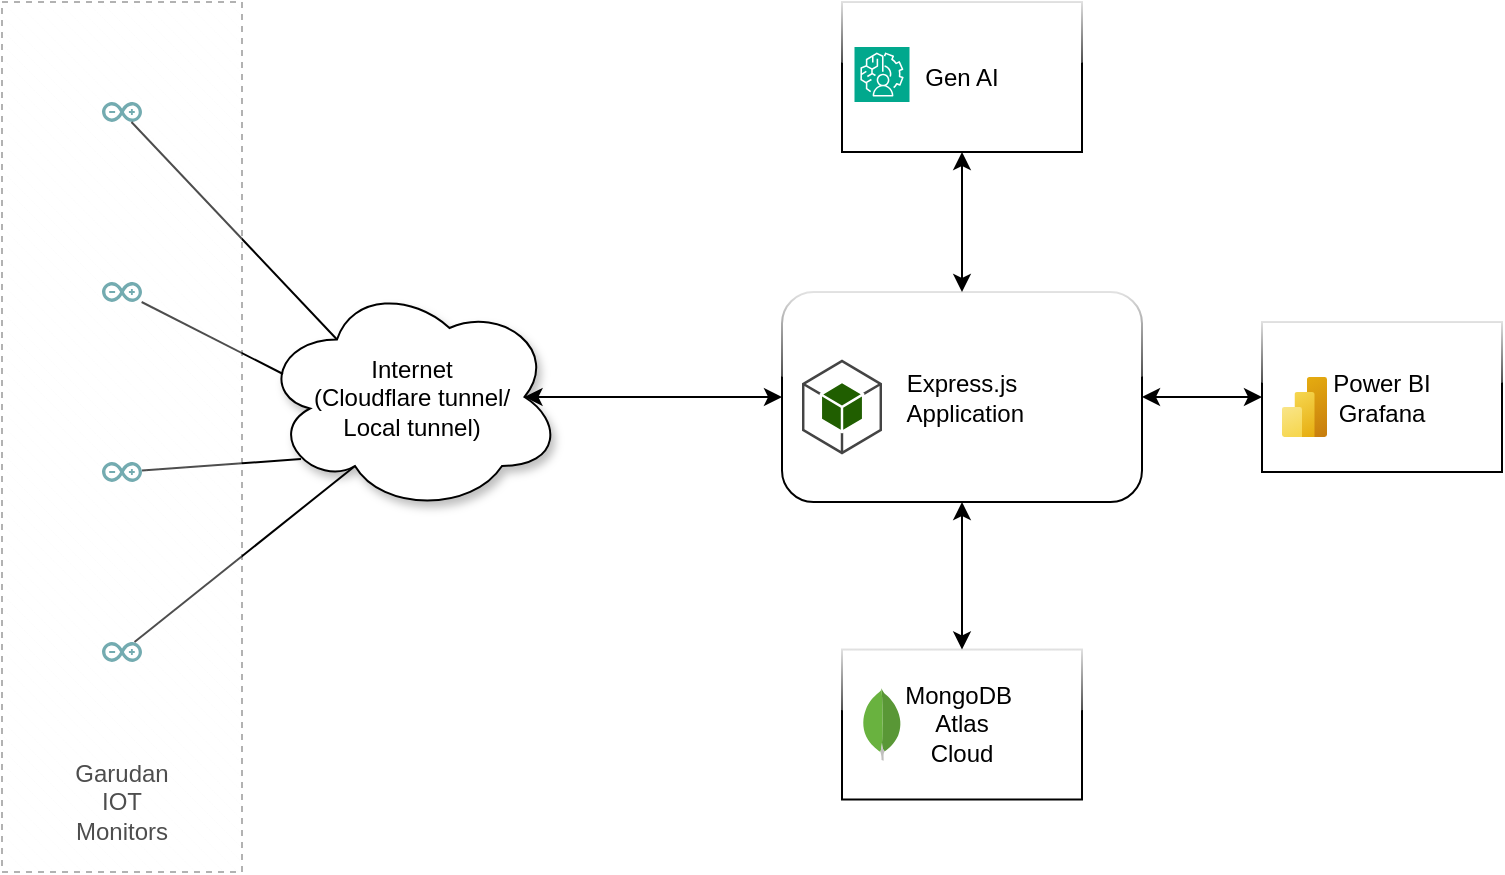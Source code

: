 <mxfile version="24.7.6">
  <diagram name="Page-1" id="xeXypculBDmG-yrqOTY-">
    <mxGraphModel dx="913" dy="514" grid="1" gridSize="10" guides="1" tooltips="1" connect="1" arrows="1" fold="1" page="1" pageScale="1" pageWidth="850" pageHeight="1100" math="0" shadow="0">
      <root>
        <mxCell id="0" />
        <mxCell id="1" parent="0" />
        <mxCell id="zBAQ8DqicAWGqdjLMJXy-1" value="" style="shape=image;html=1;verticalAlign=top;verticalLabelPosition=bottom;labelBackgroundColor=#ffffff;imageAspect=0;aspect=fixed;image=https://cdn2.iconfinder.com/data/icons/electronic-13/480/3-electronic-arduino-chipset-icon-2-128.png" parent="1" vertex="1">
          <mxGeometry x="60" y="110" width="100" height="100" as="geometry" />
        </mxCell>
        <mxCell id="zBAQ8DqicAWGqdjLMJXy-2" value="" style="dashed=0;outlineConnect=0;html=1;align=center;labelPosition=center;verticalLabelPosition=bottom;verticalAlign=top;shape=mxgraph.weblogos.arduino;fillColor=#36868D;strokeColor=none" parent="1" vertex="1">
          <mxGeometry x="100" y="155" width="20" height="10" as="geometry" />
        </mxCell>
        <mxCell id="zBAQ8DqicAWGqdjLMJXy-3" value="" style="shape=image;html=1;verticalAlign=top;verticalLabelPosition=bottom;labelBackgroundColor=#ffffff;imageAspect=0;aspect=fixed;image=https://cdn2.iconfinder.com/data/icons/electronic-13/480/3-electronic-arduino-chipset-icon-2-128.png" parent="1" vertex="1">
          <mxGeometry x="60" y="200" width="100" height="100" as="geometry" />
        </mxCell>
        <mxCell id="zBAQ8DqicAWGqdjLMJXy-4" value="" style="dashed=0;outlineConnect=0;html=1;align=center;labelPosition=center;verticalLabelPosition=bottom;verticalAlign=top;shape=mxgraph.weblogos.arduino;fillColor=#36868D;strokeColor=none" parent="1" vertex="1">
          <mxGeometry x="100" y="245" width="20" height="10" as="geometry" />
        </mxCell>
        <mxCell id="zBAQ8DqicAWGqdjLMJXy-5" value="" style="shape=image;html=1;verticalAlign=top;verticalLabelPosition=bottom;labelBackgroundColor=#ffffff;imageAspect=0;aspect=fixed;image=https://cdn2.iconfinder.com/data/icons/electronic-13/480/3-electronic-arduino-chipset-icon-2-128.png" parent="1" vertex="1">
          <mxGeometry x="60" y="290" width="100" height="100" as="geometry" />
        </mxCell>
        <mxCell id="zBAQ8DqicAWGqdjLMJXy-6" value="" style="dashed=0;outlineConnect=0;html=1;align=center;labelPosition=center;verticalLabelPosition=bottom;verticalAlign=top;shape=mxgraph.weblogos.arduino;fillColor=#36868D;strokeColor=none" parent="1" vertex="1">
          <mxGeometry x="100" y="335" width="20" height="10" as="geometry" />
        </mxCell>
        <mxCell id="zBAQ8DqicAWGqdjLMJXy-7" value="" style="shape=image;html=1;verticalAlign=top;verticalLabelPosition=bottom;labelBackgroundColor=#ffffff;imageAspect=0;aspect=fixed;image=https://cdn2.iconfinder.com/data/icons/electronic-13/480/3-electronic-arduino-chipset-icon-2-128.png" parent="1" vertex="1">
          <mxGeometry x="60" y="380" width="100" height="100" as="geometry" />
        </mxCell>
        <mxCell id="zBAQ8DqicAWGqdjLMJXy-8" value="" style="dashed=0;outlineConnect=0;html=1;align=center;labelPosition=center;verticalLabelPosition=bottom;verticalAlign=top;shape=mxgraph.weblogos.arduino;fillColor=#36868D;strokeColor=none" parent="1" vertex="1">
          <mxGeometry x="100" y="425" width="20" height="10" as="geometry" />
        </mxCell>
        <mxCell id="zBAQ8DqicAWGqdjLMJXy-9" value="Internet&lt;div&gt;(Cloudflare tunnel/&lt;/div&gt;&lt;div&gt;Local tunnel)&lt;/div&gt;" style="ellipse;shape=cloud;whiteSpace=wrap;html=1;shadow=1;" parent="1" vertex="1">
          <mxGeometry x="180" y="245" width="150" height="115" as="geometry" />
        </mxCell>
        <mxCell id="zBAQ8DqicAWGqdjLMJXy-10" value="" style="endArrow=none;html=1;rounded=0;exitX=0.25;exitY=0.25;exitDx=0;exitDy=0;exitPerimeter=0;" parent="1" source="zBAQ8DqicAWGqdjLMJXy-9" target="zBAQ8DqicAWGqdjLMJXy-2" edge="1">
          <mxGeometry width="50" height="50" relative="1" as="geometry">
            <mxPoint x="180" y="470" as="sourcePoint" />
            <mxPoint x="180" y="160" as="targetPoint" />
          </mxGeometry>
        </mxCell>
        <mxCell id="zBAQ8DqicAWGqdjLMJXy-11" value="" style="endArrow=none;html=1;rounded=0;exitX=0.13;exitY=0.77;exitDx=0;exitDy=0;exitPerimeter=0;" parent="1" source="zBAQ8DqicAWGqdjLMJXy-9" target="zBAQ8DqicAWGqdjLMJXy-6" edge="1">
          <mxGeometry width="50" height="50" relative="1" as="geometry">
            <mxPoint x="244" y="400" as="sourcePoint" />
            <mxPoint x="120" y="300" as="targetPoint" />
          </mxGeometry>
        </mxCell>
        <mxCell id="zBAQ8DqicAWGqdjLMJXy-12" value="" style="endArrow=none;html=1;rounded=0;exitX=0.31;exitY=0.8;exitDx=0;exitDy=0;exitPerimeter=0;" parent="1" source="zBAQ8DqicAWGqdjLMJXy-9" target="zBAQ8DqicAWGqdjLMJXy-8" edge="1">
          <mxGeometry width="50" height="50" relative="1" as="geometry">
            <mxPoint x="234" y="525" as="sourcePoint" />
            <mxPoint x="140" y="500" as="targetPoint" />
          </mxGeometry>
        </mxCell>
        <mxCell id="zBAQ8DqicAWGqdjLMJXy-13" value="" style="endArrow=none;html=1;rounded=0;exitX=0.07;exitY=0.4;exitDx=0;exitDy=0;exitPerimeter=0;" parent="1" source="zBAQ8DqicAWGqdjLMJXy-9" target="zBAQ8DqicAWGqdjLMJXy-4" edge="1">
          <mxGeometry width="50" height="50" relative="1" as="geometry">
            <mxPoint x="270" y="295" as="sourcePoint" />
            <mxPoint x="146" y="195" as="targetPoint" />
          </mxGeometry>
        </mxCell>
        <mxCell id="zBAQ8DqicAWGqdjLMJXy-14" value="Garudan&lt;br&gt;IOT&lt;div&gt;Monitors&lt;/div&gt;" style="text;html=1;align=center;verticalAlign=middle;whiteSpace=wrap;rounded=0;" parent="1" vertex="1">
          <mxGeometry x="80" y="490" width="60" height="30" as="geometry" />
        </mxCell>
        <mxCell id="zBAQ8DqicAWGqdjLMJXy-17" value="" style="verticalLabelPosition=bottom;verticalAlign=top;html=1;shape=mxgraph.basic.patternFillRect;fillStyle=diagRev;step=5;fillStrokeWidth=0.2;fillStrokeColor=#dddddd;opacity=30;dashed=1;" parent="1" vertex="1">
          <mxGeometry x="50" y="105" width="120" height="435" as="geometry" />
        </mxCell>
        <mxCell id="zBAQ8DqicAWGqdjLMJXy-18" value="Express.js&lt;div&gt;&amp;nbsp;Application&lt;/div&gt;" style="rounded=1;whiteSpace=wrap;html=1;glass=1;" parent="1" vertex="1">
          <mxGeometry x="440" y="250" width="180" height="105" as="geometry" />
        </mxCell>
        <mxCell id="zBAQ8DqicAWGqdjLMJXy-19" value="MongoDB&amp;nbsp;&lt;div&gt;Atlas&lt;/div&gt;&lt;div&gt;Cloud&lt;/div&gt;" style="rounded=0;whiteSpace=wrap;html=1;glass=1;" parent="1" vertex="1">
          <mxGeometry x="470" y="428.75" width="120" height="75" as="geometry" />
        </mxCell>
        <mxCell id="zBAQ8DqicAWGqdjLMJXy-20" value="" style="dashed=0;outlineConnect=0;html=1;align=center;labelPosition=center;verticalLabelPosition=bottom;verticalAlign=top;shape=mxgraph.weblogos.mongodb" parent="1" vertex="1">
          <mxGeometry x="480" y="448.15" width="20" height="36.2" as="geometry" />
        </mxCell>
        <mxCell id="zBAQ8DqicAWGqdjLMJXy-23" value="" style="outlineConnect=0;dashed=0;verticalLabelPosition=bottom;verticalAlign=top;align=center;html=1;shape=mxgraph.aws3.android;fillColor=#205E00;gradientColor=none;" parent="1" vertex="1">
          <mxGeometry x="450" y="283.75" width="40" height="47.5" as="geometry" />
        </mxCell>
        <mxCell id="iFSGIv8E7GdOGQ83MVvU-1" value="Power BI&lt;div&gt;Grafana&lt;/div&gt;" style="rounded=0;whiteSpace=wrap;html=1;glass=1;" vertex="1" parent="1">
          <mxGeometry x="680" y="265" width="120" height="75" as="geometry" />
        </mxCell>
        <mxCell id="iFSGIv8E7GdOGQ83MVvU-3" value="Gen AI" style="rounded=0;whiteSpace=wrap;html=1;glass=1;" vertex="1" parent="1">
          <mxGeometry x="470" y="105" width="120" height="75" as="geometry" />
        </mxCell>
        <mxCell id="iFSGIv8E7GdOGQ83MVvU-5" value="" style="sketch=0;points=[[0,0,0],[0.25,0,0],[0.5,0,0],[0.75,0,0],[1,0,0],[0,1,0],[0.25,1,0],[0.5,1,0],[0.75,1,0],[1,1,0],[0,0.25,0],[0,0.5,0],[0,0.75,0],[1,0.25,0],[1,0.5,0],[1,0.75,0]];outlineConnect=0;fontColor=#232F3E;fillColor=#01A88D;strokeColor=#ffffff;dashed=0;verticalLabelPosition=bottom;verticalAlign=top;align=center;html=1;fontSize=12;fontStyle=0;aspect=fixed;shape=mxgraph.aws4.resourceIcon;resIcon=mxgraph.aws4.augmented_ai;" vertex="1" parent="1">
          <mxGeometry x="476.25" y="127.5" width="27.5" height="27.5" as="geometry" />
        </mxCell>
        <mxCell id="iFSGIv8E7GdOGQ83MVvU-6" value="" style="image;aspect=fixed;html=1;points=[];align=center;fontSize=12;image=img/lib/azure2/analytics/Power_BI_Embedded.svg;" vertex="1" parent="1">
          <mxGeometry x="690" y="292.5" width="22.5" height="30" as="geometry" />
        </mxCell>
        <mxCell id="iFSGIv8E7GdOGQ83MVvU-9" value="" style="endArrow=classic;startArrow=classic;html=1;rounded=0;exitX=0.875;exitY=0.5;exitDx=0;exitDy=0;exitPerimeter=0;entryX=0;entryY=0.5;entryDx=0;entryDy=0;" edge="1" parent="1" source="zBAQ8DqicAWGqdjLMJXy-9" target="zBAQ8DqicAWGqdjLMJXy-18">
          <mxGeometry width="50" height="50" relative="1" as="geometry">
            <mxPoint x="410" y="350" as="sourcePoint" />
            <mxPoint x="460" y="300" as="targetPoint" />
          </mxGeometry>
        </mxCell>
        <mxCell id="iFSGIv8E7GdOGQ83MVvU-10" value="" style="endArrow=classic;startArrow=classic;html=1;rounded=0;entryX=0.5;entryY=1;entryDx=0;entryDy=0;" edge="1" parent="1" source="zBAQ8DqicAWGqdjLMJXy-19" target="zBAQ8DqicAWGqdjLMJXy-18">
          <mxGeometry width="50" height="50" relative="1" as="geometry">
            <mxPoint x="321" y="313" as="sourcePoint" />
            <mxPoint x="450" y="318" as="targetPoint" />
          </mxGeometry>
        </mxCell>
        <mxCell id="iFSGIv8E7GdOGQ83MVvU-11" value="" style="endArrow=classic;startArrow=classic;html=1;rounded=0;exitX=0.5;exitY=1;exitDx=0;exitDy=0;entryX=0.5;entryY=0;entryDx=0;entryDy=0;" edge="1" parent="1" source="iFSGIv8E7GdOGQ83MVvU-3" target="zBAQ8DqicAWGqdjLMJXy-18">
          <mxGeometry width="50" height="50" relative="1" as="geometry">
            <mxPoint x="331" y="323" as="sourcePoint" />
            <mxPoint x="460" y="328" as="targetPoint" />
          </mxGeometry>
        </mxCell>
        <mxCell id="iFSGIv8E7GdOGQ83MVvU-12" value="" style="endArrow=classic;startArrow=classic;html=1;rounded=0;exitX=0;exitY=0.5;exitDx=0;exitDy=0;entryX=1;entryY=0.5;entryDx=0;entryDy=0;" edge="1" parent="1" source="iFSGIv8E7GdOGQ83MVvU-1" target="zBAQ8DqicAWGqdjLMJXy-18">
          <mxGeometry width="50" height="50" relative="1" as="geometry">
            <mxPoint x="341" y="333" as="sourcePoint" />
            <mxPoint x="470" y="338" as="targetPoint" />
          </mxGeometry>
        </mxCell>
      </root>
    </mxGraphModel>
  </diagram>
</mxfile>
